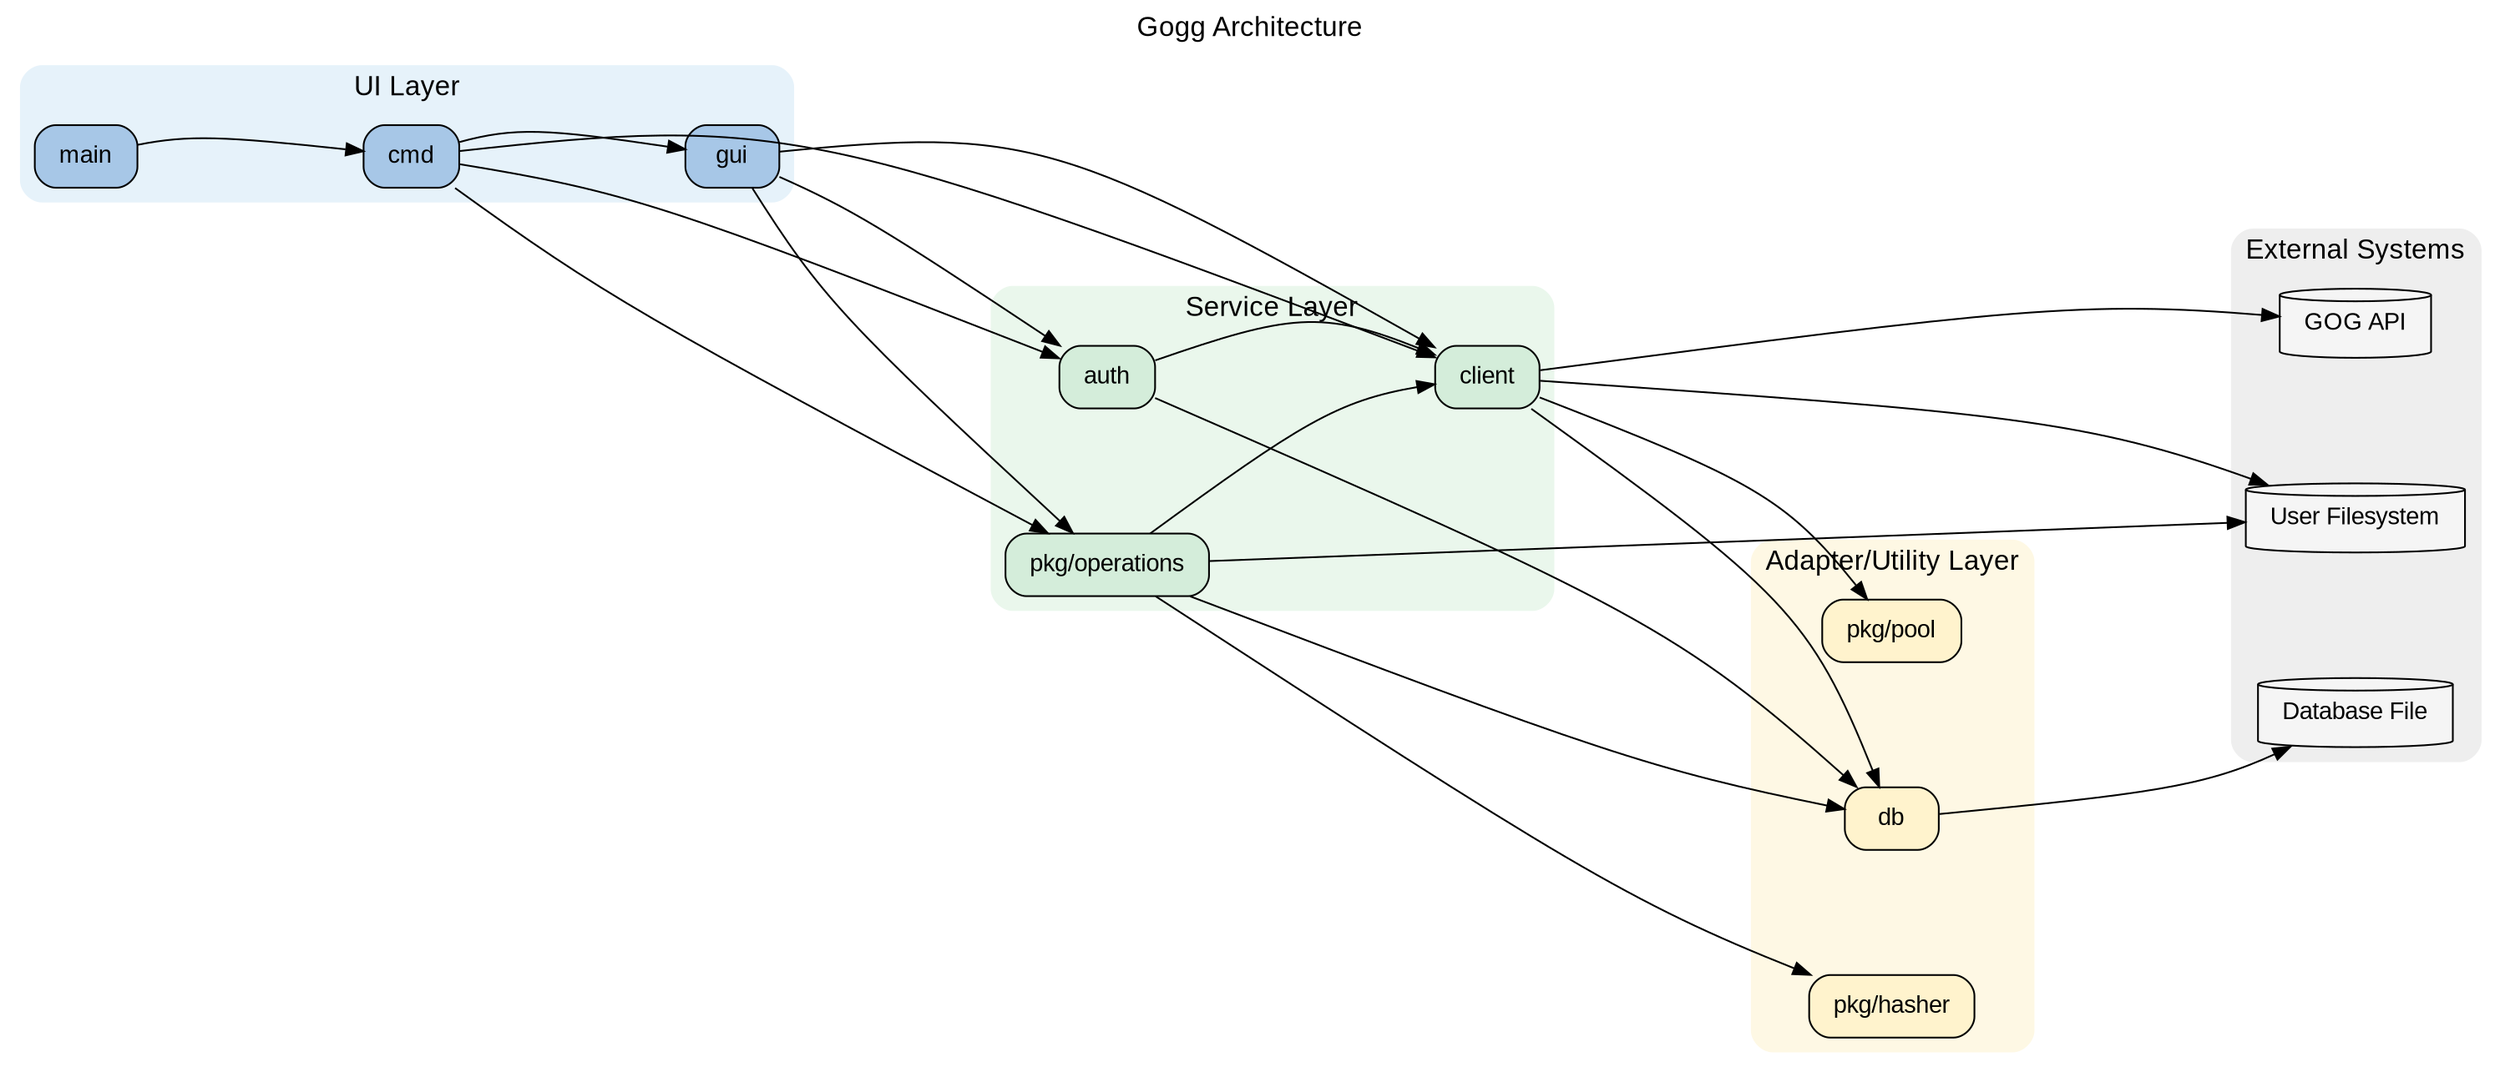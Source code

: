 digraph package_dependency_graph {
    // Global layout settings for a less packed appearance
    rankdir = LR; // Left to Right layout
splines = curved;
ranksep = 1.8;    // Increased distance between columns
    nodesep = 1.0;    // Increased distance between nodes
    compound = true;  // Improves layout with clusters

graph [label="Gogg Architecture", labelloc=t, fontsize=16, fontname="Arial"];
node [shape=box, style="rounded,filled", fontname="Arial", margin="0.2,0.1"];

subgraph cluster_drivers {
label = "UI Layer";
style = "rounded,filled";
color = "#e6f2fa";
main [label = "main", fillcolor="#a7c7e7"];
cmd [label = "cmd", fillcolor="#a7c7e7"];
gui [label = "gui", fillcolor="#a7c7e7"];
}

subgraph cluster_core {
label = "Service Layer";
style = "rounded,filled";
color = "#eaf7ec";
auth [label = "auth", fillcolor="#d4edda"];
client [label = "client", fillcolor="#d4edda"];
pkg_operations [label = "pkg/operations", fillcolor="#d4edda"];
}

subgraph cluster_infra {
label = "Adapter/Utility Layer";
style = "rounded,filled";
color = "#fef8e4";
db [label = "db", fillcolor="#fff3cd"];
pkg_hasher [label = "pkg/hasher", fillcolor="#fff3cd"];
pkg_pool [label = "pkg/pool", fillcolor="#fff3cd"];
}

subgraph cluster_external {
label = "External Systems";
style = "rounded,filled";
color = "#eeeeee";
gog_api [label = "GOG API", shape = cylinder, fillcolor = whitesmoke];
db_file [label = "Database File", shape = cylinder, fillcolor = whitesmoke];
user_fs [label = "User Filesystem", shape = cylinder, fillcolor = whitesmoke];
}

// -- Dependencies --

// Drivers initiate actions
    main -> cmd;
cmd -> {gui; pkg_operations; client; auth};
gui -> {pkg_operations; client; auth};

// Core orchestrates logic
    pkg_operations -> {client; db; pkg_hasher; user_fs};
client -> {db; pkg_pool; gog_api; user_fs};
auth -> {client; db};

// Infrastructure provides low-level services
    db -> db_file;
}
